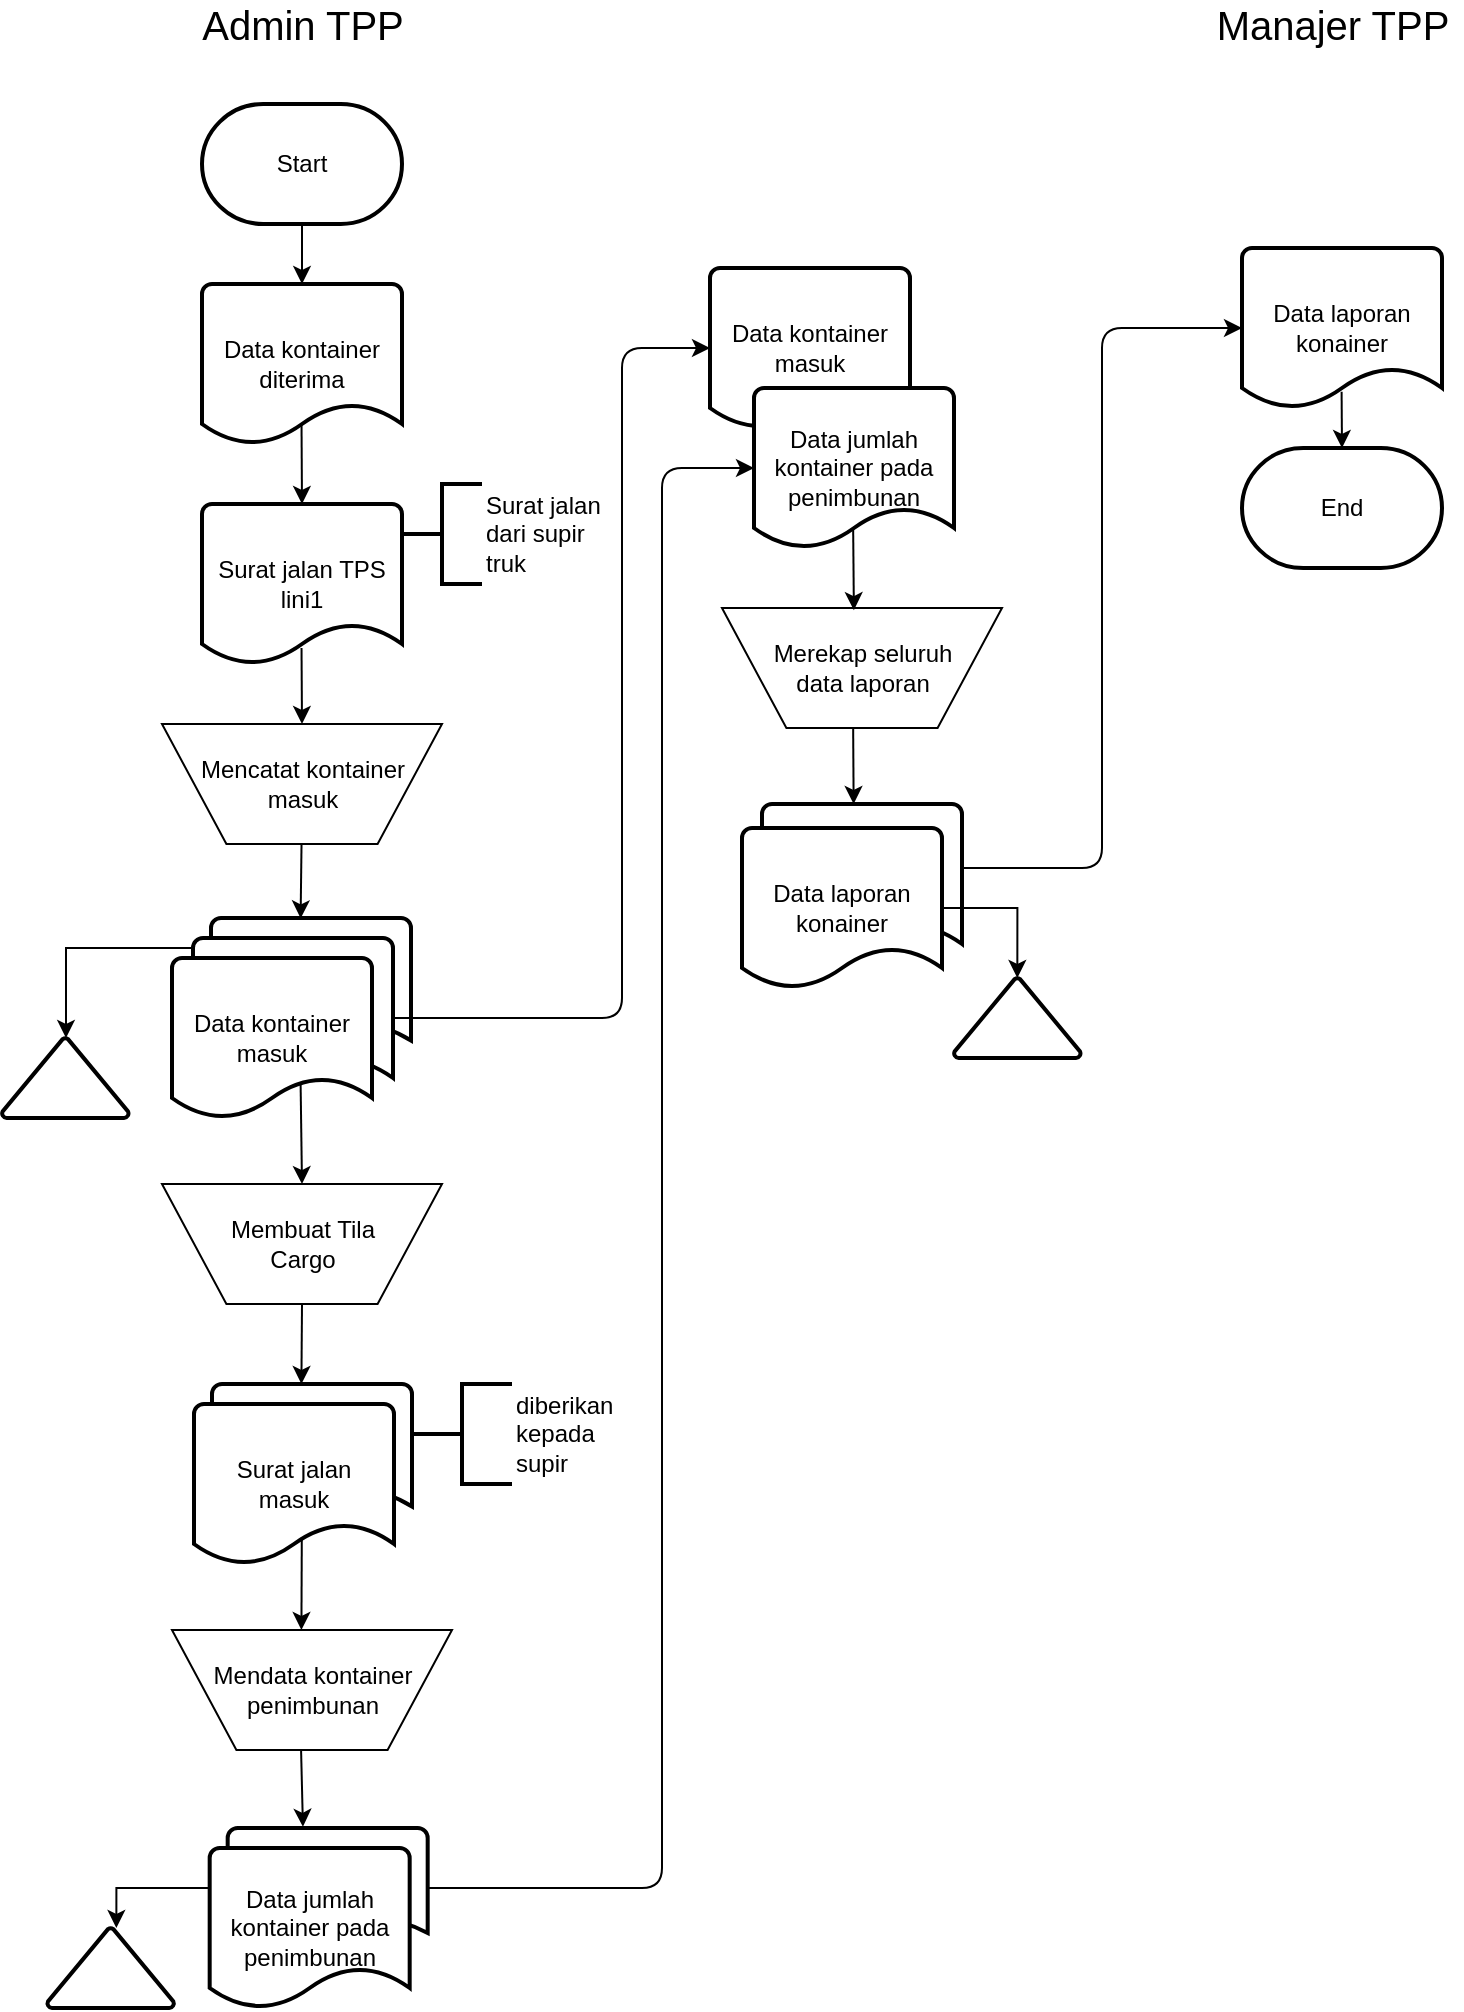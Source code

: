<mxfile version="13.8.1" type="github">
  <diagram id="C5RBs43oDa-KdzZeNtuy" name="Page-1">
    <mxGraphModel dx="2076" dy="1094" grid="1" gridSize="10" guides="1" tooltips="1" connect="1" arrows="1" fold="1" page="1" pageScale="1" pageWidth="827" pageHeight="1169" math="0" shadow="0">
      <root>
        <mxCell id="WIyWlLk6GJQsqaUBKTNV-0" />
        <mxCell id="WIyWlLk6GJQsqaUBKTNV-1" parent="WIyWlLk6GJQsqaUBKTNV-0" />
        <mxCell id="tV1ILy-u4YtAFmCyhSWu-0" value="&lt;font style=&quot;font-size: 20px&quot;&gt;Admin TPP&lt;/font&gt;" style="text;html=1;align=center;verticalAlign=middle;resizable=0;points=[];autosize=1;" vertex="1" parent="WIyWlLk6GJQsqaUBKTNV-1">
          <mxGeometry x="100" y="38" width="120" height="20" as="geometry" />
        </mxCell>
        <mxCell id="tV1ILy-u4YtAFmCyhSWu-1" value="&lt;div style=&quot;font-size: 20px&quot;&gt;&lt;font style=&quot;font-size: 20px&quot;&gt;Manajer TPP&lt;/font&gt;&lt;/div&gt;" style="text;html=1;align=center;verticalAlign=middle;resizable=0;points=[];autosize=1;" vertex="1" parent="WIyWlLk6GJQsqaUBKTNV-1">
          <mxGeometry x="610" y="38" width="130" height="20" as="geometry" />
        </mxCell>
        <mxCell id="tV1ILy-u4YtAFmCyhSWu-147" style="edgeStyle=orthogonalEdgeStyle;rounded=0;orthogonalLoop=1;jettySize=auto;html=1;" edge="1" parent="WIyWlLk6GJQsqaUBKTNV-1" source="tV1ILy-u4YtAFmCyhSWu-2" target="tV1ILy-u4YtAFmCyhSWu-3">
          <mxGeometry relative="1" as="geometry" />
        </mxCell>
        <mxCell id="tV1ILy-u4YtAFmCyhSWu-2" value="Start" style="strokeWidth=2;html=1;shape=mxgraph.flowchart.terminator;whiteSpace=wrap;" vertex="1" parent="WIyWlLk6GJQsqaUBKTNV-1">
          <mxGeometry x="110" y="88" width="100" height="60" as="geometry" />
        </mxCell>
        <mxCell id="tV1ILy-u4YtAFmCyhSWu-3" value="Data kontainer diterima" style="strokeWidth=2;html=1;shape=mxgraph.flowchart.document2;whiteSpace=wrap;size=0.25;" vertex="1" parent="WIyWlLk6GJQsqaUBKTNV-1">
          <mxGeometry x="110" y="178" width="100" height="80" as="geometry" />
        </mxCell>
        <mxCell id="tV1ILy-u4YtAFmCyhSWu-5" value="&lt;div&gt;Surat jalan TPS &lt;br&gt;&lt;/div&gt;&lt;div&gt;lini1&lt;/div&gt;" style="strokeWidth=2;html=1;shape=mxgraph.flowchart.document2;whiteSpace=wrap;size=0.25;" vertex="1" parent="WIyWlLk6GJQsqaUBKTNV-1">
          <mxGeometry x="110" y="288" width="100" height="80" as="geometry" />
        </mxCell>
        <mxCell id="tV1ILy-u4YtAFmCyhSWu-7" value="" style="verticalLabelPosition=bottom;verticalAlign=top;html=1;shape=trapezoid;perimeter=trapezoidPerimeter;whiteSpace=wrap;size=0.23;arcSize=10;flipV=1;" vertex="1" parent="WIyWlLk6GJQsqaUBKTNV-1">
          <mxGeometry x="90" y="398" width="140" height="60" as="geometry" />
        </mxCell>
        <mxCell id="tV1ILy-u4YtAFmCyhSWu-8" value="&lt;div&gt;Mencatat kontainer &lt;br&gt;&lt;/div&gt;&lt;div&gt;masuk&lt;/div&gt;" style="text;html=1;align=center;verticalAlign=middle;resizable=0;points=[];autosize=1;" vertex="1" parent="WIyWlLk6GJQsqaUBKTNV-1">
          <mxGeometry x="105" y="413" width="110" height="30" as="geometry" />
        </mxCell>
        <mxCell id="tV1ILy-u4YtAFmCyhSWu-9" value="&lt;div&gt;Surat jalan&lt;/div&gt;&lt;div&gt; dari supir &lt;br&gt;&lt;/div&gt;&lt;div&gt;truk&lt;/div&gt;" style="strokeWidth=2;html=1;shape=mxgraph.flowchart.annotation_2;align=left;labelPosition=right;pointerEvents=1;" vertex="1" parent="WIyWlLk6GJQsqaUBKTNV-1">
          <mxGeometry x="210" y="278" width="40" height="50" as="geometry" />
        </mxCell>
        <mxCell id="tV1ILy-u4YtAFmCyhSWu-12" value="" style="verticalLabelPosition=bottom;verticalAlign=top;html=1;shape=trapezoid;perimeter=trapezoidPerimeter;whiteSpace=wrap;size=0.23;arcSize=10;flipV=1;" vertex="1" parent="WIyWlLk6GJQsqaUBKTNV-1">
          <mxGeometry x="90" y="628" width="140" height="60" as="geometry" />
        </mxCell>
        <mxCell id="tV1ILy-u4YtAFmCyhSWu-13" value="&lt;div&gt;Membuat Tila &lt;br&gt;&lt;/div&gt;&lt;div&gt;Cargo&lt;br&gt;&lt;/div&gt;" style="text;html=1;align=center;verticalAlign=middle;resizable=0;points=[];autosize=1;" vertex="1" parent="WIyWlLk6GJQsqaUBKTNV-1">
          <mxGeometry x="120" y="643" width="80" height="30" as="geometry" />
        </mxCell>
        <mxCell id="tV1ILy-u4YtAFmCyhSWu-14" value="&lt;div&gt;Surat jalan &lt;br&gt;&lt;/div&gt;&lt;div&gt;masuk&lt;/div&gt;" style="strokeWidth=2;html=1;shape=mxgraph.flowchart.document2;whiteSpace=wrap;size=0.25;" vertex="1" parent="WIyWlLk6GJQsqaUBKTNV-1">
          <mxGeometry x="115" y="728" width="100" height="70" as="geometry" />
        </mxCell>
        <mxCell id="tV1ILy-u4YtAFmCyhSWu-15" value="&lt;div&gt;Surat jalan &lt;br&gt;&lt;/div&gt;&lt;div&gt;masuk&lt;/div&gt;" style="strokeWidth=2;html=1;shape=mxgraph.flowchart.document2;whiteSpace=wrap;size=0.25;" vertex="1" parent="WIyWlLk6GJQsqaUBKTNV-1">
          <mxGeometry x="106" y="738" width="100" height="80" as="geometry" />
        </mxCell>
        <mxCell id="tV1ILy-u4YtAFmCyhSWu-16" value="&lt;div&gt;diberikan &lt;br&gt;&lt;/div&gt;&lt;div&gt;kepada &lt;br&gt;&lt;/div&gt;&lt;div&gt;supir&lt;/div&gt;" style="strokeWidth=2;html=1;shape=mxgraph.flowchart.annotation_2;align=left;labelPosition=right;pointerEvents=1;" vertex="1" parent="WIyWlLk6GJQsqaUBKTNV-1">
          <mxGeometry x="215" y="728" width="50" height="50" as="geometry" />
        </mxCell>
        <mxCell id="tV1ILy-u4YtAFmCyhSWu-17" value="" style="verticalLabelPosition=bottom;verticalAlign=top;html=1;shape=trapezoid;perimeter=trapezoidPerimeter;whiteSpace=wrap;size=0.23;arcSize=10;flipV=1;" vertex="1" parent="WIyWlLk6GJQsqaUBKTNV-1">
          <mxGeometry x="95" y="851" width="140" height="60" as="geometry" />
        </mxCell>
        <mxCell id="tV1ILy-u4YtAFmCyhSWu-18" value="&lt;div&gt;Mendata kontainer&lt;/div&gt;&lt;div&gt;penimbunan&lt;br&gt;&lt;/div&gt;" style="text;html=1;align=center;verticalAlign=middle;resizable=0;points=[];autosize=1;" vertex="1" parent="WIyWlLk6GJQsqaUBKTNV-1">
          <mxGeometry x="110" y="866" width="110" height="30" as="geometry" />
        </mxCell>
        <mxCell id="tV1ILy-u4YtAFmCyhSWu-31" value="" style="edgeStyle=orthogonalEdgeStyle;rounded=0;orthogonalLoop=1;jettySize=auto;html=1;entryX=0.5;entryY=0;entryDx=0;entryDy=0;entryPerimeter=0;" edge="1" parent="WIyWlLk6GJQsqaUBKTNV-1" source="tV1ILy-u4YtAFmCyhSWu-21">
          <mxGeometry relative="1" as="geometry">
            <mxPoint x="67.175" y="1000" as="targetPoint" />
            <Array as="points">
              <mxPoint x="66.84" y="980" />
            </Array>
          </mxGeometry>
        </mxCell>
        <mxCell id="tV1ILy-u4YtAFmCyhSWu-21" value="&lt;div&gt;Surat jalan &lt;br&gt;&lt;/div&gt;&lt;div&gt;masuk&lt;/div&gt;" style="strokeWidth=2;html=1;shape=mxgraph.flowchart.document2;whiteSpace=wrap;size=0.25;" vertex="1" parent="WIyWlLk6GJQsqaUBKTNV-1">
          <mxGeometry x="122.84" y="950" width="100" height="60" as="geometry" />
        </mxCell>
        <mxCell id="tV1ILy-u4YtAFmCyhSWu-22" value="Data jumlah kontainer pada penimbunan" style="strokeWidth=2;html=1;shape=mxgraph.flowchart.document2;whiteSpace=wrap;size=0.25;" vertex="1" parent="WIyWlLk6GJQsqaUBKTNV-1">
          <mxGeometry x="113.84" y="960" width="100" height="80" as="geometry" />
        </mxCell>
        <mxCell id="tV1ILy-u4YtAFmCyhSWu-28" value="" style="edgeStyle=orthogonalEdgeStyle;rounded=0;orthogonalLoop=1;jettySize=auto;html=1;" edge="1" parent="WIyWlLk6GJQsqaUBKTNV-1" source="tV1ILy-u4YtAFmCyhSWu-23" target="tV1ILy-u4YtAFmCyhSWu-25">
          <mxGeometry relative="1" as="geometry">
            <Array as="points">
              <mxPoint x="42" y="510" />
            </Array>
          </mxGeometry>
        </mxCell>
        <mxCell id="tV1ILy-u4YtAFmCyhSWu-23" value="&lt;div&gt;Surat jalan &lt;br&gt;&lt;/div&gt;&lt;div&gt;masuk&lt;/div&gt;" style="strokeWidth=2;html=1;shape=mxgraph.flowchart.document2;whiteSpace=wrap;size=0.25;" vertex="1" parent="WIyWlLk6GJQsqaUBKTNV-1">
          <mxGeometry x="114.5" y="495" width="100" height="70" as="geometry" />
        </mxCell>
        <mxCell id="tV1ILy-u4YtAFmCyhSWu-24" value="Data kontainer masuk" style="strokeWidth=2;html=1;shape=mxgraph.flowchart.document2;whiteSpace=wrap;size=0.25;" vertex="1" parent="WIyWlLk6GJQsqaUBKTNV-1">
          <mxGeometry x="105.5" y="505" width="100" height="80" as="geometry" />
        </mxCell>
        <mxCell id="tV1ILy-u4YtAFmCyhSWu-25" value="" style="strokeWidth=2;html=1;shape=mxgraph.flowchart.extract_or_measurement;whiteSpace=wrap;" vertex="1" parent="WIyWlLk6GJQsqaUBKTNV-1">
          <mxGeometry x="10" y="555" width="63.33" height="40" as="geometry" />
        </mxCell>
        <mxCell id="tV1ILy-u4YtAFmCyhSWu-26" value="Data kontainer masuk" style="strokeWidth=2;html=1;shape=mxgraph.flowchart.document2;whiteSpace=wrap;size=0.25;" vertex="1" parent="WIyWlLk6GJQsqaUBKTNV-1">
          <mxGeometry x="95" y="515" width="100" height="80" as="geometry" />
        </mxCell>
        <mxCell id="tV1ILy-u4YtAFmCyhSWu-30" value="" style="strokeWidth=2;html=1;shape=mxgraph.flowchart.extract_or_measurement;whiteSpace=wrap;" vertex="1" parent="WIyWlLk6GJQsqaUBKTNV-1">
          <mxGeometry x="32.67" y="1000" width="63.33" height="40" as="geometry" />
        </mxCell>
        <mxCell id="tV1ILy-u4YtAFmCyhSWu-43" value="" style="endArrow=classic;html=1;entryX=0.5;entryY=0;entryDx=0;entryDy=0;entryPerimeter=0;" edge="1" parent="WIyWlLk6GJQsqaUBKTNV-1" target="tV1ILy-u4YtAFmCyhSWu-5">
          <mxGeometry width="50" height="50" relative="1" as="geometry">
            <mxPoint x="159.76" y="248" as="sourcePoint" />
            <mxPoint x="159.76" y="278" as="targetPoint" />
          </mxGeometry>
        </mxCell>
        <mxCell id="tV1ILy-u4YtAFmCyhSWu-45" value="" style="endArrow=classic;html=1;entryX=0.448;entryY=0.003;entryDx=0;entryDy=0;entryPerimeter=0;" edge="1" parent="WIyWlLk6GJQsqaUBKTNV-1" target="tV1ILy-u4YtAFmCyhSWu-23">
          <mxGeometry width="50" height="50" relative="1" as="geometry">
            <mxPoint x="159.76" y="458" as="sourcePoint" />
            <mxPoint x="159.76" y="488" as="targetPoint" />
          </mxGeometry>
        </mxCell>
        <mxCell id="tV1ILy-u4YtAFmCyhSWu-46" value="" style="endArrow=classic;html=1;entryX=0.5;entryY=0;entryDx=0;entryDy=0;" edge="1" parent="WIyWlLk6GJQsqaUBKTNV-1" target="tV1ILy-u4YtAFmCyhSWu-7">
          <mxGeometry width="50" height="50" relative="1" as="geometry">
            <mxPoint x="159.76" y="360" as="sourcePoint" />
            <mxPoint x="159.76" y="390" as="targetPoint" />
          </mxGeometry>
        </mxCell>
        <mxCell id="tV1ILy-u4YtAFmCyhSWu-47" value="" style="endArrow=classic;html=1;entryX=0.5;entryY=0;entryDx=0;entryDy=0;exitX=0.643;exitY=0.786;exitDx=0;exitDy=0;exitPerimeter=0;" edge="1" parent="WIyWlLk6GJQsqaUBKTNV-1" source="tV1ILy-u4YtAFmCyhSWu-26" target="tV1ILy-u4YtAFmCyhSWu-12">
          <mxGeometry width="50" height="50" relative="1" as="geometry">
            <mxPoint x="159.71" y="585" as="sourcePoint" />
            <mxPoint x="159.71" y="615" as="targetPoint" />
          </mxGeometry>
        </mxCell>
        <mxCell id="tV1ILy-u4YtAFmCyhSWu-48" value="" style="endArrow=classic;html=1;exitX=0.5;exitY=1;exitDx=0;exitDy=0;" edge="1" parent="WIyWlLk6GJQsqaUBKTNV-1" source="tV1ILy-u4YtAFmCyhSWu-12">
          <mxGeometry width="50" height="50" relative="1" as="geometry">
            <mxPoint x="159.71" y="698" as="sourcePoint" />
            <mxPoint x="159.71" y="728" as="targetPoint" />
          </mxGeometry>
        </mxCell>
        <mxCell id="tV1ILy-u4YtAFmCyhSWu-49" value="" style="endArrow=classic;html=1;exitX=0.427;exitY=-0.01;exitDx=0;exitDy=0;exitPerimeter=0;" edge="1" parent="WIyWlLk6GJQsqaUBKTNV-1">
          <mxGeometry width="50" height="50" relative="1" as="geometry">
            <mxPoint x="159.54" y="911.0" as="sourcePoint" />
            <mxPoint x="160.47" y="949.4" as="targetPoint" />
          </mxGeometry>
        </mxCell>
        <mxCell id="tV1ILy-u4YtAFmCyhSWu-53" value="" style="endArrow=classic;html=1;exitX=0.539;exitY=0.834;exitDx=0;exitDy=0;exitPerimeter=0;" edge="1" parent="WIyWlLk6GJQsqaUBKTNV-1" source="tV1ILy-u4YtAFmCyhSWu-15">
          <mxGeometry width="50" height="50" relative="1" as="geometry">
            <mxPoint x="159.71" y="821" as="sourcePoint" />
            <mxPoint x="159.71" y="851" as="targetPoint" />
          </mxGeometry>
        </mxCell>
        <mxCell id="tV1ILy-u4YtAFmCyhSWu-54" value="Data kontainer masuk" style="strokeWidth=2;html=1;shape=mxgraph.flowchart.document2;whiteSpace=wrap;size=0.25;" vertex="1" parent="WIyWlLk6GJQsqaUBKTNV-1">
          <mxGeometry x="364" y="170" width="100" height="80" as="geometry" />
        </mxCell>
        <mxCell id="tV1ILy-u4YtAFmCyhSWu-55" value="" style="edgeStyle=elbowEdgeStyle;elbow=horizontal;endArrow=classic;html=1;entryX=0;entryY=0.5;entryDx=0;entryDy=0;entryPerimeter=0;" edge="1" parent="WIyWlLk6GJQsqaUBKTNV-1" target="tV1ILy-u4YtAFmCyhSWu-54">
          <mxGeometry width="50" height="50" relative="1" as="geometry">
            <mxPoint x="205" y="545" as="sourcePoint" />
            <mxPoint x="255" y="495" as="targetPoint" />
            <Array as="points">
              <mxPoint x="320" y="310" />
              <mxPoint x="330" y="380" />
            </Array>
          </mxGeometry>
        </mxCell>
        <mxCell id="tV1ILy-u4YtAFmCyhSWu-56" value="Data jumlah kontainer pada penimbunan" style="strokeWidth=2;html=1;shape=mxgraph.flowchart.document2;whiteSpace=wrap;size=0.25;" vertex="1" parent="WIyWlLk6GJQsqaUBKTNV-1">
          <mxGeometry x="386" y="230" width="100" height="80" as="geometry" />
        </mxCell>
        <mxCell id="tV1ILy-u4YtAFmCyhSWu-57" value="" style="edgeStyle=elbowEdgeStyle;elbow=horizontal;endArrow=classic;html=1;" edge="1" parent="WIyWlLk6GJQsqaUBKTNV-1" target="tV1ILy-u4YtAFmCyhSWu-56">
          <mxGeometry width="50" height="50" relative="1" as="geometry">
            <mxPoint x="222.84" y="980" as="sourcePoint" />
            <mxPoint x="470" y="410" as="targetPoint" />
            <Array as="points">
              <mxPoint x="340" y="320" />
              <mxPoint x="360" y="390" />
            </Array>
          </mxGeometry>
        </mxCell>
        <mxCell id="tV1ILy-u4YtAFmCyhSWu-58" value="" style="verticalLabelPosition=bottom;verticalAlign=top;html=1;shape=trapezoid;perimeter=trapezoidPerimeter;whiteSpace=wrap;size=0.23;arcSize=10;flipV=1;" vertex="1" parent="WIyWlLk6GJQsqaUBKTNV-1">
          <mxGeometry x="370" y="340" width="140" height="60" as="geometry" />
        </mxCell>
        <mxCell id="tV1ILy-u4YtAFmCyhSWu-59" value="&lt;div&gt;Merekap seluruh &lt;br&gt;&lt;/div&gt;&lt;div&gt;data laporan&lt;br&gt;&lt;/div&gt;" style="text;html=1;align=center;verticalAlign=middle;resizable=0;points=[];autosize=1;" vertex="1" parent="WIyWlLk6GJQsqaUBKTNV-1">
          <mxGeometry x="390" y="355" width="100" height="30" as="geometry" />
        </mxCell>
        <mxCell id="tV1ILy-u4YtAFmCyhSWu-60" value="Data laporan konainer" style="strokeWidth=2;html=1;shape=mxgraph.flowchart.document2;whiteSpace=wrap;size=0.25;" vertex="1" parent="WIyWlLk6GJQsqaUBKTNV-1">
          <mxGeometry x="390" y="438" width="100" height="80" as="geometry" />
        </mxCell>
        <mxCell id="tV1ILy-u4YtAFmCyhSWu-61" value="" style="endArrow=classic;html=1;entryX=0.471;entryY=0.982;entryDx=0;entryDy=0;entryPerimeter=0;" edge="1" parent="WIyWlLk6GJQsqaUBKTNV-1" target="tV1ILy-u4YtAFmCyhSWu-58">
          <mxGeometry width="50" height="50" relative="1" as="geometry">
            <mxPoint x="435.58" y="300" as="sourcePoint" />
            <mxPoint x="435.82" y="338" as="targetPoint" />
          </mxGeometry>
        </mxCell>
        <mxCell id="tV1ILy-u4YtAFmCyhSWu-62" value="" style="endArrow=classic;html=1;entryX=0.5;entryY=0;entryDx=0;entryDy=0;" edge="1" parent="WIyWlLk6GJQsqaUBKTNV-1">
          <mxGeometry width="50" height="50" relative="1" as="geometry">
            <mxPoint x="435.58" y="400" as="sourcePoint" />
            <mxPoint x="435.82" y="438" as="targetPoint" />
          </mxGeometry>
        </mxCell>
        <mxCell id="tV1ILy-u4YtAFmCyhSWu-146" style="edgeStyle=orthogonalEdgeStyle;rounded=0;orthogonalLoop=1;jettySize=auto;html=1;entryX=0.5;entryY=0;entryDx=0;entryDy=0;entryPerimeter=0;" edge="1" parent="WIyWlLk6GJQsqaUBKTNV-1" source="tV1ILy-u4YtAFmCyhSWu-144" target="tV1ILy-u4YtAFmCyhSWu-145">
          <mxGeometry relative="1" as="geometry" />
        </mxCell>
        <mxCell id="tV1ILy-u4YtAFmCyhSWu-144" value="Data laporan konainer" style="strokeWidth=2;html=1;shape=mxgraph.flowchart.document2;whiteSpace=wrap;size=0.25;" vertex="1" parent="WIyWlLk6GJQsqaUBKTNV-1">
          <mxGeometry x="380" y="450" width="100" height="80" as="geometry" />
        </mxCell>
        <mxCell id="tV1ILy-u4YtAFmCyhSWu-145" value="" style="strokeWidth=2;html=1;shape=mxgraph.flowchart.extract_or_measurement;whiteSpace=wrap;" vertex="1" parent="WIyWlLk6GJQsqaUBKTNV-1">
          <mxGeometry x="486" y="525" width="63.33" height="40" as="geometry" />
        </mxCell>
        <mxCell id="tV1ILy-u4YtAFmCyhSWu-148" value="Data laporan konainer" style="strokeWidth=2;html=1;shape=mxgraph.flowchart.document2;whiteSpace=wrap;size=0.25;" vertex="1" parent="WIyWlLk6GJQsqaUBKTNV-1">
          <mxGeometry x="630" y="160" width="100" height="80" as="geometry" />
        </mxCell>
        <mxCell id="tV1ILy-u4YtAFmCyhSWu-149" value="" style="edgeStyle=elbowEdgeStyle;elbow=horizontal;endArrow=classic;html=1;entryX=0;entryY=0.5;entryDx=0;entryDy=0;entryPerimeter=0;" edge="1" parent="WIyWlLk6GJQsqaUBKTNV-1" target="tV1ILy-u4YtAFmCyhSWu-148">
          <mxGeometry width="50" height="50" relative="1" as="geometry">
            <mxPoint x="490" y="470" as="sourcePoint" />
            <mxPoint x="540" y="420" as="targetPoint" />
          </mxGeometry>
        </mxCell>
        <mxCell id="tV1ILy-u4YtAFmCyhSWu-150" value="&lt;div&gt;End&lt;/div&gt;" style="strokeWidth=2;html=1;shape=mxgraph.flowchart.terminator;whiteSpace=wrap;" vertex="1" parent="WIyWlLk6GJQsqaUBKTNV-1">
          <mxGeometry x="630" y="260" width="100" height="60" as="geometry" />
        </mxCell>
        <mxCell id="tV1ILy-u4YtAFmCyhSWu-152" value="" style="endArrow=classic;html=1;exitX=0.498;exitY=0.898;exitDx=0;exitDy=0;exitPerimeter=0;" edge="1" parent="WIyWlLk6GJQsqaUBKTNV-1" source="tV1ILy-u4YtAFmCyhSWu-148">
          <mxGeometry width="50" height="50" relative="1" as="geometry">
            <mxPoint x="679.8" y="246.92" as="sourcePoint" />
            <mxPoint x="680" y="260" as="targetPoint" />
          </mxGeometry>
        </mxCell>
      </root>
    </mxGraphModel>
  </diagram>
</mxfile>
